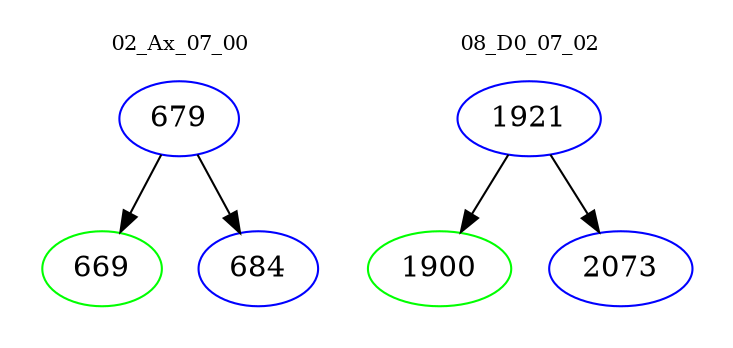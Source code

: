 digraph{
subgraph cluster_0 {
color = white
label = "02_Ax_07_00";
fontsize=10;
T0_679 [label="679", color="blue"]
T0_679 -> T0_669 [color="black"]
T0_669 [label="669", color="green"]
T0_679 -> T0_684 [color="black"]
T0_684 [label="684", color="blue"]
}
subgraph cluster_1 {
color = white
label = "08_D0_07_02";
fontsize=10;
T1_1921 [label="1921", color="blue"]
T1_1921 -> T1_1900 [color="black"]
T1_1900 [label="1900", color="green"]
T1_1921 -> T1_2073 [color="black"]
T1_2073 [label="2073", color="blue"]
}
}
